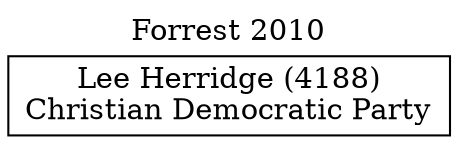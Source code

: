 // House preference flow
digraph "Lee Herridge (4188)_Forrest_2010" {
	graph [label="Forrest 2010" labelloc=t mclimit=10]
	node [shape=box]
	"Lee Herridge (4188)" [label="Lee Herridge (4188)
Christian Democratic Party"]
}
